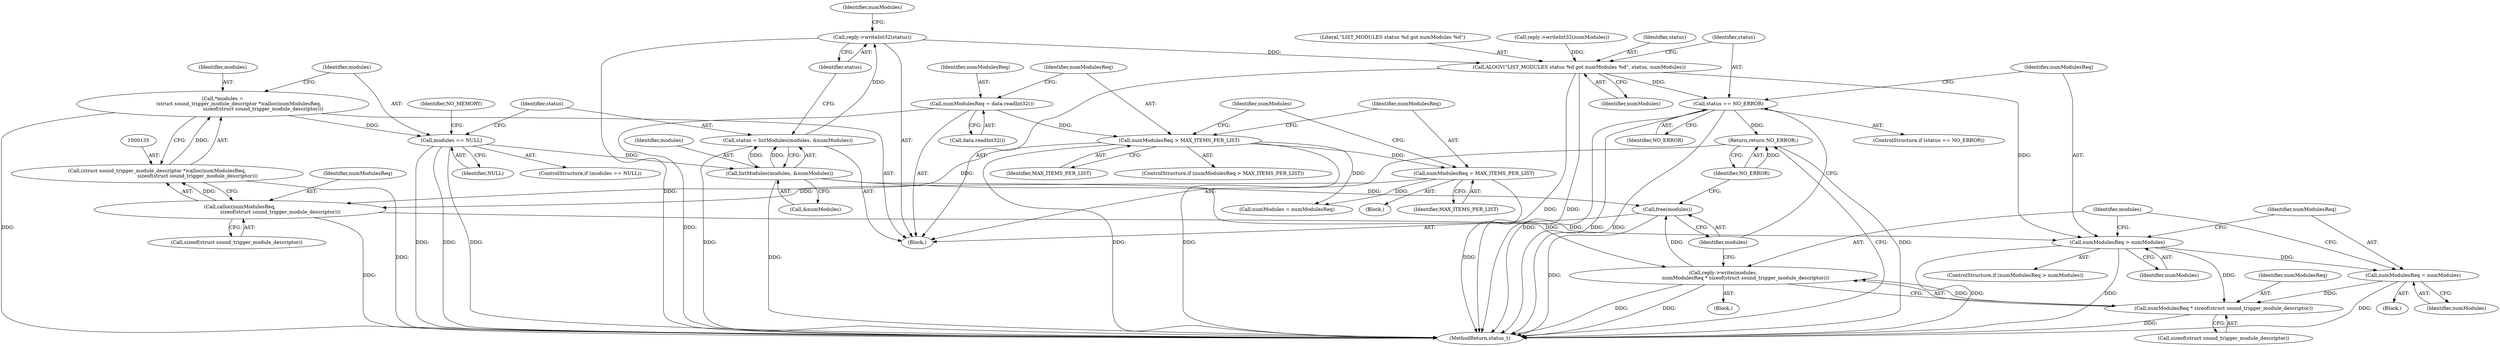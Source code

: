 digraph "0_Android_b9096dc@API" {
"1000158" [label="(Call,reply->writeInt32(status))"];
"1000152" [label="(Call,status = listModules(modules, &numModules))"];
"1000154" [label="(Call,listModules(modules, &numModules))"];
"1000141" [label="(Call,modules == NULL)"];
"1000132" [label="(Call,*modules =\n                     (struct sound_trigger_module_descriptor *)calloc(numModulesReq,\n                                                    sizeof(struct sound_trigger_module_descriptor)))"];
"1000134" [label="(Call,(struct sound_trigger_module_descriptor *)calloc(numModulesReq,\n                                                    sizeof(struct sound_trigger_module_descriptor)))"];
"1000136" [label="(Call,calloc(numModulesReq,\n                                                    sizeof(struct sound_trigger_module_descriptor)))"];
"1000124" [label="(Call,numModulesReq = MAX_ITEMS_PER_LIST)"];
"1000120" [label="(Call,numModulesReq > MAX_ITEMS_PER_LIST)"];
"1000116" [label="(Call,numModulesReq = data.readInt32())"];
"1000162" [label="(Call,ALOGV(\"LIST_MODULES status %d got numModules %d\", status, numModules))"];
"1000167" [label="(Call,status == NO_ERROR)"];
"1000187" [label="(Return,return NO_ERROR;)"];
"1000172" [label="(Call,numModulesReq > numModules)"];
"1000176" [label="(Call,numModulesReq = numModules)"];
"1000181" [label="(Call,numModulesReq * sizeof(struct sound_trigger_module_descriptor))"];
"1000179" [label="(Call,reply->write(modules,\n                             numModulesReq * sizeof(struct sound_trigger_module_descriptor)))"];
"1000185" [label="(Call,free(modules))"];
"1000128" [label="(Call,numModules = numModulesReq)"];
"1000146" [label="(Identifier,NO_MEMORY)"];
"1000175" [label="(Block,)"];
"1000178" [label="(Identifier,numModules)"];
"1000154" [label="(Call,listModules(modules, &numModules))"];
"1000181" [label="(Call,numModulesReq * sizeof(struct sound_trigger_module_descriptor))"];
"1000177" [label="(Identifier,numModulesReq)"];
"1000126" [label="(Identifier,MAX_ITEMS_PER_LIST)"];
"1000136" [label="(Call,calloc(numModulesReq,\n                                                    sizeof(struct sound_trigger_module_descriptor)))"];
"1000186" [label="(Identifier,modules)"];
"1000138" [label="(Call,sizeof(struct sound_trigger_module_descriptor))"];
"1000116" [label="(Call,numModulesReq = data.readInt32())"];
"1000110" [label="(Block,)"];
"1000171" [label="(ControlStructure,if (numModulesReq > numModules))"];
"1000155" [label="(Identifier,modules)"];
"1000118" [label="(Call,data.readInt32())"];
"1000156" [label="(Call,&numModules)"];
"1000137" [label="(Identifier,numModulesReq)"];
"1000121" [label="(Identifier,numModulesReq)"];
"1000187" [label="(Return,return NO_ERROR;)"];
"1000173" [label="(Identifier,numModulesReq)"];
"1000119" [label="(ControlStructure,if (numModulesReq > MAX_ITEMS_PER_LIST))"];
"1000172" [label="(Call,numModulesReq > numModules)"];
"1000123" [label="(Block,)"];
"1000122" [label="(Identifier,MAX_ITEMS_PER_LIST)"];
"1000141" [label="(Call,modules == NULL)"];
"1000163" [label="(Literal,\"LIST_MODULES status %d got numModules %d\")"];
"1000182" [label="(Identifier,numModulesReq)"];
"1000120" [label="(Call,numModulesReq > MAX_ITEMS_PER_LIST)"];
"1000162" [label="(Call,ALOGV(\"LIST_MODULES status %d got numModules %d\", status, numModules))"];
"1000257" [label="(MethodReturn,status_t)"];
"1000160" [label="(Call,reply->writeInt32(numModules))"];
"1000166" [label="(ControlStructure,if (status == NO_ERROR))"];
"1000117" [label="(Identifier,numModulesReq)"];
"1000129" [label="(Identifier,numModules)"];
"1000176" [label="(Call,numModulesReq = numModules)"];
"1000152" [label="(Call,status = listModules(modules, &numModules))"];
"1000174" [label="(Identifier,numModules)"];
"1000153" [label="(Identifier,status)"];
"1000167" [label="(Call,status == NO_ERROR)"];
"1000164" [label="(Identifier,status)"];
"1000170" [label="(Block,)"];
"1000142" [label="(Identifier,modules)"];
"1000158" [label="(Call,reply->writeInt32(status))"];
"1000143" [label="(Identifier,NULL)"];
"1000168" [label="(Identifier,status)"];
"1000132" [label="(Call,*modules =\n                     (struct sound_trigger_module_descriptor *)calloc(numModulesReq,\n                                                    sizeof(struct sound_trigger_module_descriptor)))"];
"1000188" [label="(Identifier,NO_ERROR)"];
"1000140" [label="(ControlStructure,if (modules == NULL))"];
"1000180" [label="(Identifier,modules)"];
"1000124" [label="(Call,numModulesReq = MAX_ITEMS_PER_LIST)"];
"1000179" [label="(Call,reply->write(modules,\n                             numModulesReq * sizeof(struct sound_trigger_module_descriptor)))"];
"1000125" [label="(Identifier,numModulesReq)"];
"1000159" [label="(Identifier,status)"];
"1000185" [label="(Call,free(modules))"];
"1000133" [label="(Identifier,modules)"];
"1000165" [label="(Identifier,numModules)"];
"1000169" [label="(Identifier,NO_ERROR)"];
"1000134" [label="(Call,(struct sound_trigger_module_descriptor *)calloc(numModulesReq,\n                                                    sizeof(struct sound_trigger_module_descriptor)))"];
"1000183" [label="(Call,sizeof(struct sound_trigger_module_descriptor))"];
"1000161" [label="(Identifier,numModules)"];
"1000158" -> "1000110"  [label="AST: "];
"1000158" -> "1000159"  [label="CFG: "];
"1000159" -> "1000158"  [label="AST: "];
"1000161" -> "1000158"  [label="CFG: "];
"1000158" -> "1000257"  [label="DDG: "];
"1000152" -> "1000158"  [label="DDG: "];
"1000158" -> "1000162"  [label="DDG: "];
"1000152" -> "1000110"  [label="AST: "];
"1000152" -> "1000154"  [label="CFG: "];
"1000153" -> "1000152"  [label="AST: "];
"1000154" -> "1000152"  [label="AST: "];
"1000159" -> "1000152"  [label="CFG: "];
"1000152" -> "1000257"  [label="DDG: "];
"1000154" -> "1000152"  [label="DDG: "];
"1000154" -> "1000152"  [label="DDG: "];
"1000154" -> "1000156"  [label="CFG: "];
"1000155" -> "1000154"  [label="AST: "];
"1000156" -> "1000154"  [label="AST: "];
"1000154" -> "1000257"  [label="DDG: "];
"1000141" -> "1000154"  [label="DDG: "];
"1000154" -> "1000179"  [label="DDG: "];
"1000154" -> "1000185"  [label="DDG: "];
"1000141" -> "1000140"  [label="AST: "];
"1000141" -> "1000143"  [label="CFG: "];
"1000142" -> "1000141"  [label="AST: "];
"1000143" -> "1000141"  [label="AST: "];
"1000146" -> "1000141"  [label="CFG: "];
"1000153" -> "1000141"  [label="CFG: "];
"1000141" -> "1000257"  [label="DDG: "];
"1000141" -> "1000257"  [label="DDG: "];
"1000141" -> "1000257"  [label="DDG: "];
"1000132" -> "1000141"  [label="DDG: "];
"1000132" -> "1000110"  [label="AST: "];
"1000132" -> "1000134"  [label="CFG: "];
"1000133" -> "1000132"  [label="AST: "];
"1000134" -> "1000132"  [label="AST: "];
"1000142" -> "1000132"  [label="CFG: "];
"1000132" -> "1000257"  [label="DDG: "];
"1000134" -> "1000132"  [label="DDG: "];
"1000134" -> "1000136"  [label="CFG: "];
"1000135" -> "1000134"  [label="AST: "];
"1000136" -> "1000134"  [label="AST: "];
"1000134" -> "1000257"  [label="DDG: "];
"1000136" -> "1000134"  [label="DDG: "];
"1000136" -> "1000138"  [label="CFG: "];
"1000137" -> "1000136"  [label="AST: "];
"1000138" -> "1000136"  [label="AST: "];
"1000136" -> "1000257"  [label="DDG: "];
"1000124" -> "1000136"  [label="DDG: "];
"1000120" -> "1000136"  [label="DDG: "];
"1000136" -> "1000172"  [label="DDG: "];
"1000124" -> "1000123"  [label="AST: "];
"1000124" -> "1000126"  [label="CFG: "];
"1000125" -> "1000124"  [label="AST: "];
"1000126" -> "1000124"  [label="AST: "];
"1000129" -> "1000124"  [label="CFG: "];
"1000124" -> "1000257"  [label="DDG: "];
"1000120" -> "1000124"  [label="DDG: "];
"1000124" -> "1000128"  [label="DDG: "];
"1000120" -> "1000119"  [label="AST: "];
"1000120" -> "1000122"  [label="CFG: "];
"1000121" -> "1000120"  [label="AST: "];
"1000122" -> "1000120"  [label="AST: "];
"1000125" -> "1000120"  [label="CFG: "];
"1000129" -> "1000120"  [label="CFG: "];
"1000120" -> "1000257"  [label="DDG: "];
"1000120" -> "1000257"  [label="DDG: "];
"1000116" -> "1000120"  [label="DDG: "];
"1000120" -> "1000128"  [label="DDG: "];
"1000116" -> "1000110"  [label="AST: "];
"1000116" -> "1000118"  [label="CFG: "];
"1000117" -> "1000116"  [label="AST: "];
"1000118" -> "1000116"  [label="AST: "];
"1000121" -> "1000116"  [label="CFG: "];
"1000116" -> "1000257"  [label="DDG: "];
"1000162" -> "1000110"  [label="AST: "];
"1000162" -> "1000165"  [label="CFG: "];
"1000163" -> "1000162"  [label="AST: "];
"1000164" -> "1000162"  [label="AST: "];
"1000165" -> "1000162"  [label="AST: "];
"1000168" -> "1000162"  [label="CFG: "];
"1000162" -> "1000257"  [label="DDG: "];
"1000162" -> "1000257"  [label="DDG: "];
"1000160" -> "1000162"  [label="DDG: "];
"1000162" -> "1000167"  [label="DDG: "];
"1000162" -> "1000172"  [label="DDG: "];
"1000167" -> "1000166"  [label="AST: "];
"1000167" -> "1000169"  [label="CFG: "];
"1000168" -> "1000167"  [label="AST: "];
"1000169" -> "1000167"  [label="AST: "];
"1000173" -> "1000167"  [label="CFG: "];
"1000186" -> "1000167"  [label="CFG: "];
"1000167" -> "1000257"  [label="DDG: "];
"1000167" -> "1000257"  [label="DDG: "];
"1000167" -> "1000257"  [label="DDG: "];
"1000167" -> "1000187"  [label="DDG: "];
"1000187" -> "1000110"  [label="AST: "];
"1000187" -> "1000188"  [label="CFG: "];
"1000188" -> "1000187"  [label="AST: "];
"1000257" -> "1000187"  [label="CFG: "];
"1000187" -> "1000257"  [label="DDG: "];
"1000188" -> "1000187"  [label="DDG: "];
"1000172" -> "1000171"  [label="AST: "];
"1000172" -> "1000174"  [label="CFG: "];
"1000173" -> "1000172"  [label="AST: "];
"1000174" -> "1000172"  [label="AST: "];
"1000177" -> "1000172"  [label="CFG: "];
"1000180" -> "1000172"  [label="CFG: "];
"1000172" -> "1000257"  [label="DDG: "];
"1000172" -> "1000257"  [label="DDG: "];
"1000172" -> "1000176"  [label="DDG: "];
"1000172" -> "1000181"  [label="DDG: "];
"1000176" -> "1000175"  [label="AST: "];
"1000176" -> "1000178"  [label="CFG: "];
"1000177" -> "1000176"  [label="AST: "];
"1000178" -> "1000176"  [label="AST: "];
"1000180" -> "1000176"  [label="CFG: "];
"1000176" -> "1000257"  [label="DDG: "];
"1000176" -> "1000181"  [label="DDG: "];
"1000181" -> "1000179"  [label="AST: "];
"1000181" -> "1000183"  [label="CFG: "];
"1000182" -> "1000181"  [label="AST: "];
"1000183" -> "1000181"  [label="AST: "];
"1000179" -> "1000181"  [label="CFG: "];
"1000181" -> "1000257"  [label="DDG: "];
"1000181" -> "1000179"  [label="DDG: "];
"1000179" -> "1000170"  [label="AST: "];
"1000180" -> "1000179"  [label="AST: "];
"1000186" -> "1000179"  [label="CFG: "];
"1000179" -> "1000257"  [label="DDG: "];
"1000179" -> "1000257"  [label="DDG: "];
"1000179" -> "1000185"  [label="DDG: "];
"1000185" -> "1000110"  [label="AST: "];
"1000185" -> "1000186"  [label="CFG: "];
"1000186" -> "1000185"  [label="AST: "];
"1000188" -> "1000185"  [label="CFG: "];
"1000185" -> "1000257"  [label="DDG: "];
}
